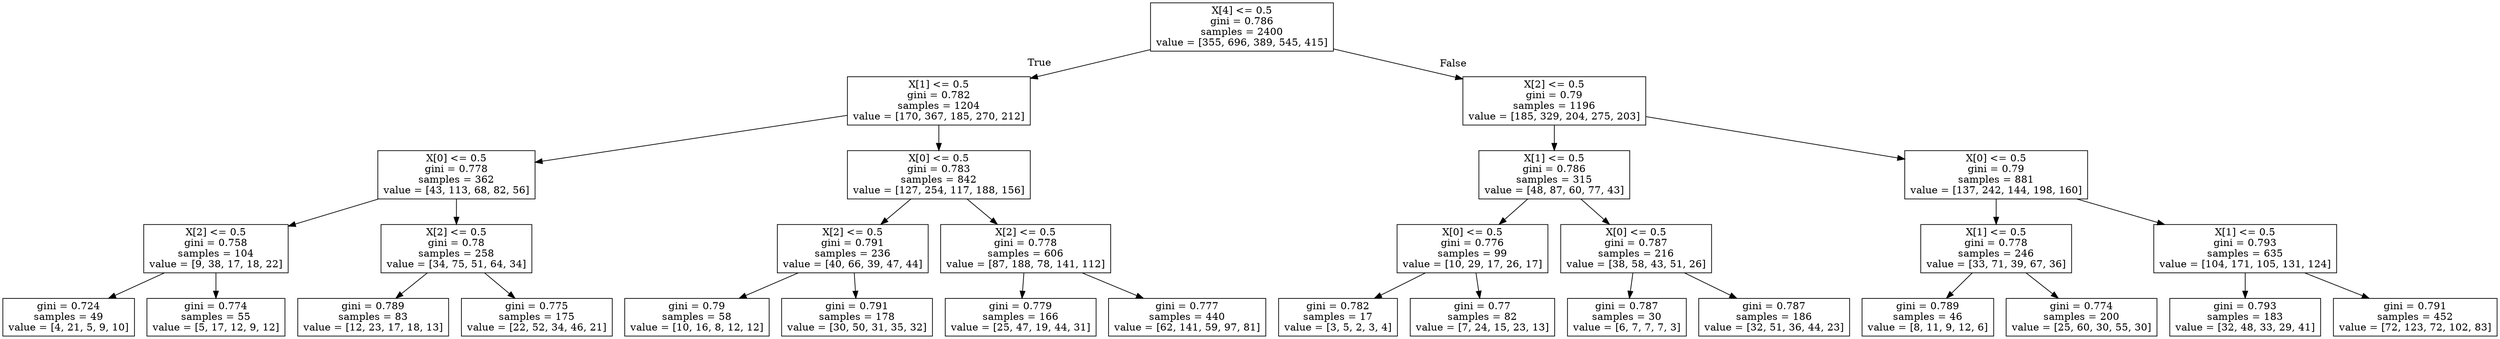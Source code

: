 digraph Tree {
node [shape=box] ;
0 [label="X[4] <= 0.5\ngini = 0.786\nsamples = 2400\nvalue = [355, 696, 389, 545, 415]"] ;
1 [label="X[1] <= 0.5\ngini = 0.782\nsamples = 1204\nvalue = [170, 367, 185, 270, 212]"] ;
0 -> 1 [labeldistance=2.5, labelangle=45, headlabel="True"] ;
2 [label="X[0] <= 0.5\ngini = 0.778\nsamples = 362\nvalue = [43, 113, 68, 82, 56]"] ;
1 -> 2 ;
3 [label="X[2] <= 0.5\ngini = 0.758\nsamples = 104\nvalue = [9, 38, 17, 18, 22]"] ;
2 -> 3 ;
4 [label="gini = 0.724\nsamples = 49\nvalue = [4, 21, 5, 9, 10]"] ;
3 -> 4 ;
5 [label="gini = 0.774\nsamples = 55\nvalue = [5, 17, 12, 9, 12]"] ;
3 -> 5 ;
6 [label="X[2] <= 0.5\ngini = 0.78\nsamples = 258\nvalue = [34, 75, 51, 64, 34]"] ;
2 -> 6 ;
7 [label="gini = 0.789\nsamples = 83\nvalue = [12, 23, 17, 18, 13]"] ;
6 -> 7 ;
8 [label="gini = 0.775\nsamples = 175\nvalue = [22, 52, 34, 46, 21]"] ;
6 -> 8 ;
9 [label="X[0] <= 0.5\ngini = 0.783\nsamples = 842\nvalue = [127, 254, 117, 188, 156]"] ;
1 -> 9 ;
10 [label="X[2] <= 0.5\ngini = 0.791\nsamples = 236\nvalue = [40, 66, 39, 47, 44]"] ;
9 -> 10 ;
11 [label="gini = 0.79\nsamples = 58\nvalue = [10, 16, 8, 12, 12]"] ;
10 -> 11 ;
12 [label="gini = 0.791\nsamples = 178\nvalue = [30, 50, 31, 35, 32]"] ;
10 -> 12 ;
13 [label="X[2] <= 0.5\ngini = 0.778\nsamples = 606\nvalue = [87, 188, 78, 141, 112]"] ;
9 -> 13 ;
14 [label="gini = 0.779\nsamples = 166\nvalue = [25, 47, 19, 44, 31]"] ;
13 -> 14 ;
15 [label="gini = 0.777\nsamples = 440\nvalue = [62, 141, 59, 97, 81]"] ;
13 -> 15 ;
16 [label="X[2] <= 0.5\ngini = 0.79\nsamples = 1196\nvalue = [185, 329, 204, 275, 203]"] ;
0 -> 16 [labeldistance=2.5, labelangle=-45, headlabel="False"] ;
17 [label="X[1] <= 0.5\ngini = 0.786\nsamples = 315\nvalue = [48, 87, 60, 77, 43]"] ;
16 -> 17 ;
18 [label="X[0] <= 0.5\ngini = 0.776\nsamples = 99\nvalue = [10, 29, 17, 26, 17]"] ;
17 -> 18 ;
19 [label="gini = 0.782\nsamples = 17\nvalue = [3, 5, 2, 3, 4]"] ;
18 -> 19 ;
20 [label="gini = 0.77\nsamples = 82\nvalue = [7, 24, 15, 23, 13]"] ;
18 -> 20 ;
21 [label="X[0] <= 0.5\ngini = 0.787\nsamples = 216\nvalue = [38, 58, 43, 51, 26]"] ;
17 -> 21 ;
22 [label="gini = 0.787\nsamples = 30\nvalue = [6, 7, 7, 7, 3]"] ;
21 -> 22 ;
23 [label="gini = 0.787\nsamples = 186\nvalue = [32, 51, 36, 44, 23]"] ;
21 -> 23 ;
24 [label="X[0] <= 0.5\ngini = 0.79\nsamples = 881\nvalue = [137, 242, 144, 198, 160]"] ;
16 -> 24 ;
25 [label="X[1] <= 0.5\ngini = 0.778\nsamples = 246\nvalue = [33, 71, 39, 67, 36]"] ;
24 -> 25 ;
26 [label="gini = 0.789\nsamples = 46\nvalue = [8, 11, 9, 12, 6]"] ;
25 -> 26 ;
27 [label="gini = 0.774\nsamples = 200\nvalue = [25, 60, 30, 55, 30]"] ;
25 -> 27 ;
28 [label="X[1] <= 0.5\ngini = 0.793\nsamples = 635\nvalue = [104, 171, 105, 131, 124]"] ;
24 -> 28 ;
29 [label="gini = 0.793\nsamples = 183\nvalue = [32, 48, 33, 29, 41]"] ;
28 -> 29 ;
30 [label="gini = 0.791\nsamples = 452\nvalue = [72, 123, 72, 102, 83]"] ;
28 -> 30 ;
}